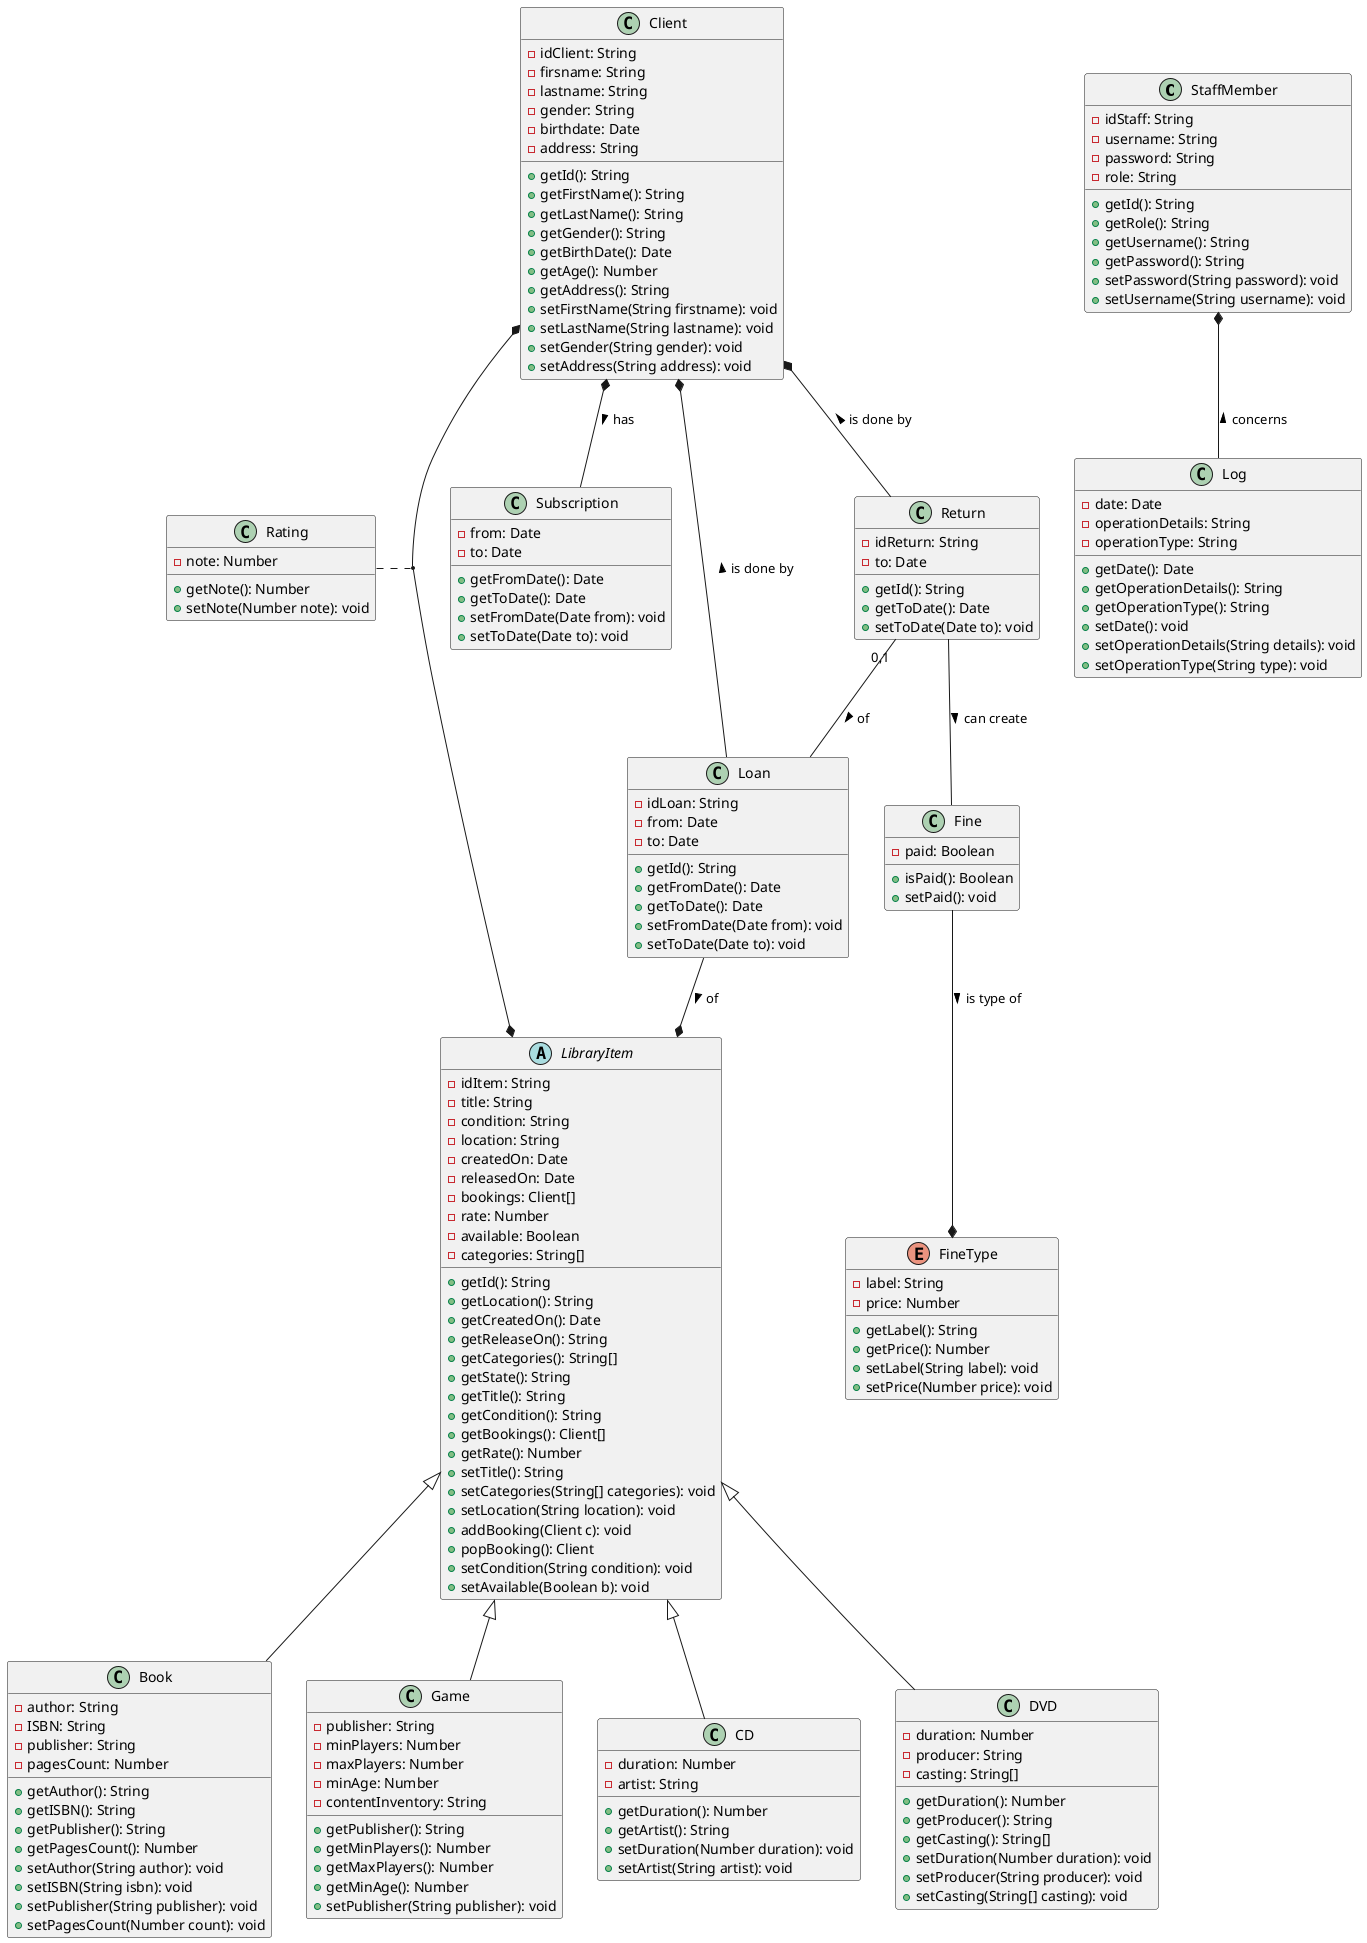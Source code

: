 @startuml Comixaire domain analysis classs diagram

class StaffMember {
  -idStaff: String
  -username: String
  -password: String
  -role: String
  +getId(): String
  +getRole(): String
  +getUsername(): String
  +getPassword(): String
  +setPassword(String password): void
  +setUsername(String username): void
}

class Client {
  -idClient: String
  -firsname: String
  -lastname: String
  -gender: String
  -birthdate: Date
  -address: String
  +getId(): String
  +getFirstName(): String
  +getLastName(): String
  +getGender(): String
  +getBirthDate(): Date
  +getAge(): Number
  +getAddress(): String
  +setFirstName(String firstname): void
  +setLastName(String lastname): void
  +setGender(String gender): void
  +setAddress(String address): void
}

abstract class LibraryItem {
  -idItem: String
  -title: String
  -condition: String
  -location: String
  -createdOn: Date
  -releasedOn: Date
  -bookings: Client[]
  -rate: Number
  -available: Boolean
  -categories: String[]
  +getId(): String
  +getLocation(): String
  +getCreatedOn(): Date
  +getReleaseOn(): String
  +getCategories(): String[]
  +getState(): String
  +getTitle(): String
  +getCondition(): String
  +getBookings(): Client[]
  +getRate(): Number
  +setTitle(): String
  +setCategories(String[] categories): void
  +setLocation(String location): void
  +addBooking(Client c): void
  +popBooking(): Client
  +setCondition(String condition): void
  +setAvailable(Boolean b): void
}

class Book {
  -author: String
  -ISBN: String
  -publisher: String
  -pagesCount: Number
  +getAuthor(): String
  +getISBN(): String
  +getPublisher(): String
  +getPagesCount(): Number
  +setAuthor(String author): void
  +setISBN(String isbn): void
  +setPublisher(String publisher): void
  +setPagesCount(Number count): void  
}

class Game {
  -publisher: String
  -minPlayers: Number
  -maxPlayers: Number
  -minAge: Number
  -contentInventory: String
  +getPublisher(): String
  +getMinPlayers(): Number
  +getMaxPlayers(): Number
  +getMinAge(): Number
  +setPublisher(String publisher): void
}

class CD {
  -duration: Number
  -artist: String
  +getDuration(): Number
  +getArtist(): String
  +setDuration(Number duration): void
  +setArtist(String artist): void
}

class DVD {
  -duration: Number
  -producer: String
  -casting: String[]
  +getDuration(): Number
  +getProducer(): String
  +getCasting(): String[]
  +setDuration(Number duration): void
  +setProducer(String producer): void
  +setCasting(String[] casting): void
}

class Subscription {
  -from: Date
  -to: Date
  +getFromDate(): Date
  +getToDate(): Date
  +setFromDate(Date from): void
  +setToDate(Date to): void
}

class Loan {
  -idLoan: String
  -from: Date
  -to: Date
  +getId(): String
  +getFromDate(): Date
  +getToDate(): Date
  +setFromDate(Date from): void
  +setToDate(Date to): void
}

class Return {
  -idReturn: String
  -to: Date
  +getId(): String
  +getToDate(): Date
  +setToDate(Date to): void
}

class Fine {
  -paid: Boolean
  +isPaid(): Boolean
  +setPaid(): void
}

enum FineType {
  -label: String
  -price: Number
  +getLabel(): String
  +getPrice(): Number
  +setLabel(String label): void
  +setPrice(Number price): void
}

class Rating {
  -note: Number
  +getNote(): Number
  +setNote(Number note): void
}

class Log {
  -date: Date
  -operationDetails: String
  -operationType: String
  +getDate(): Date
  +getOperationDetails(): String
  +getOperationType(): String
  +setDate(): void
  +setOperationDetails(String details): void
  +setOperationType(String type): void
}

StaffMember *-- Log: "concerns <"
Client *--* LibraryItem
Rating .. (Client, LibraryItem)

LibraryItem <|-- Game
LibraryItem <|-- Book
LibraryItem <|-- CD
LibraryItem <|-- DVD

Fine --* FineType: "is type of >"

Client *-- Subscription: "has >"
Client *-- Loan: "is done by <"
Client *-- Return: "is done by <"

Loan --* LibraryItem: "of >"

Return -- Fine: "can create >"
Return "0,1"-- Loan: "of >"

@enduml
